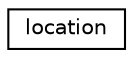 digraph "Graphical Class Hierarchy"
{
  edge [fontname="Helvetica",fontsize="10",labelfontname="Helvetica",labelfontsize="10"];
  node [fontname="Helvetica",fontsize="10",shape=record];
  rankdir="LR";
  Node1 [label="location",height=0.2,width=0.4,color="black", fillcolor="white", style="filled",URL="$structlocation.html"];
}
